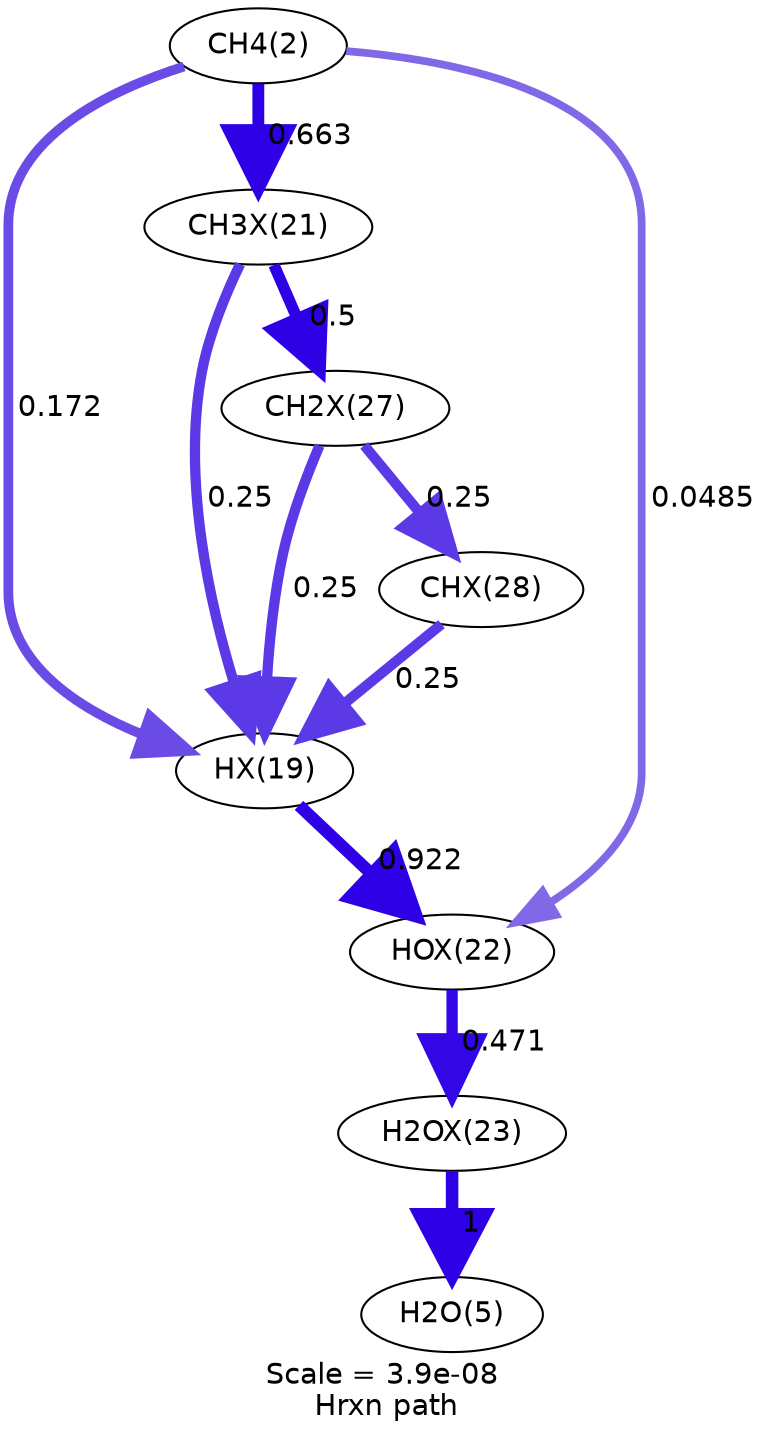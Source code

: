 digraph reaction_paths {
center=1;
s3 -> s21[fontname="Helvetica", style="setlinewidth(4.67)", arrowsize=2.34, color="0.7, 0.672, 0.9"
, label=" 0.172"];
s3 -> s23[fontname="Helvetica", style="setlinewidth(5.69)", arrowsize=2.84, color="0.7, 1.16, 0.9"
, label=" 0.663"];
s3 -> s24[fontname="Helvetica", style="setlinewidth(3.72)", arrowsize=1.86, color="0.7, 0.548, 0.9"
, label=" 0.0485"];
s23 -> s21[fontname="Helvetica", style="setlinewidth(4.95)", arrowsize=2.48, color="0.7, 0.75, 0.9"
, label=" 0.25"];
s21 -> s24[fontname="Helvetica", style="setlinewidth(5.94)", arrowsize=2.97, color="0.7, 1.42, 0.9"
, label=" 0.922"];
s29 -> s21[fontname="Helvetica", style="setlinewidth(4.95)", arrowsize=2.48, color="0.7, 0.75, 0.9"
, label=" 0.25"];
s30 -> s21[fontname="Helvetica", style="setlinewidth(4.95)", arrowsize=2.48, color="0.7, 0.75, 0.9"
, label=" 0.25"];
s23 -> s29[fontname="Helvetica", style="setlinewidth(5.48)", arrowsize=2.74, color="0.7, 1, 0.9"
, label=" 0.5"];
s24 -> s25[fontname="Helvetica", style="setlinewidth(5.43)", arrowsize=2.72, color="0.7, 0.971, 0.9"
, label=" 0.471"];
s25 -> s6[fontname="Helvetica", style="setlinewidth(6)", arrowsize=3, color="0.7, 1.5, 0.9"
, label=" 1"];
s29 -> s30[fontname="Helvetica", style="setlinewidth(4.95)", arrowsize=2.48, color="0.7, 0.75, 0.9"
, label=" 0.25"];
s3 [ fontname="Helvetica", label="CH4(2)"];
s6 [ fontname="Helvetica", label="H2O(5)"];
s21 [ fontname="Helvetica", label="HX(19)"];
s23 [ fontname="Helvetica", label="CH3X(21)"];
s24 [ fontname="Helvetica", label="HOX(22)"];
s25 [ fontname="Helvetica", label="H2OX(23)"];
s29 [ fontname="Helvetica", label="CH2X(27)"];
s30 [ fontname="Helvetica", label="CHX(28)"];
 label = "Scale = 3.9e-08\l Hrxn path";
 fontname = "Helvetica";
}
